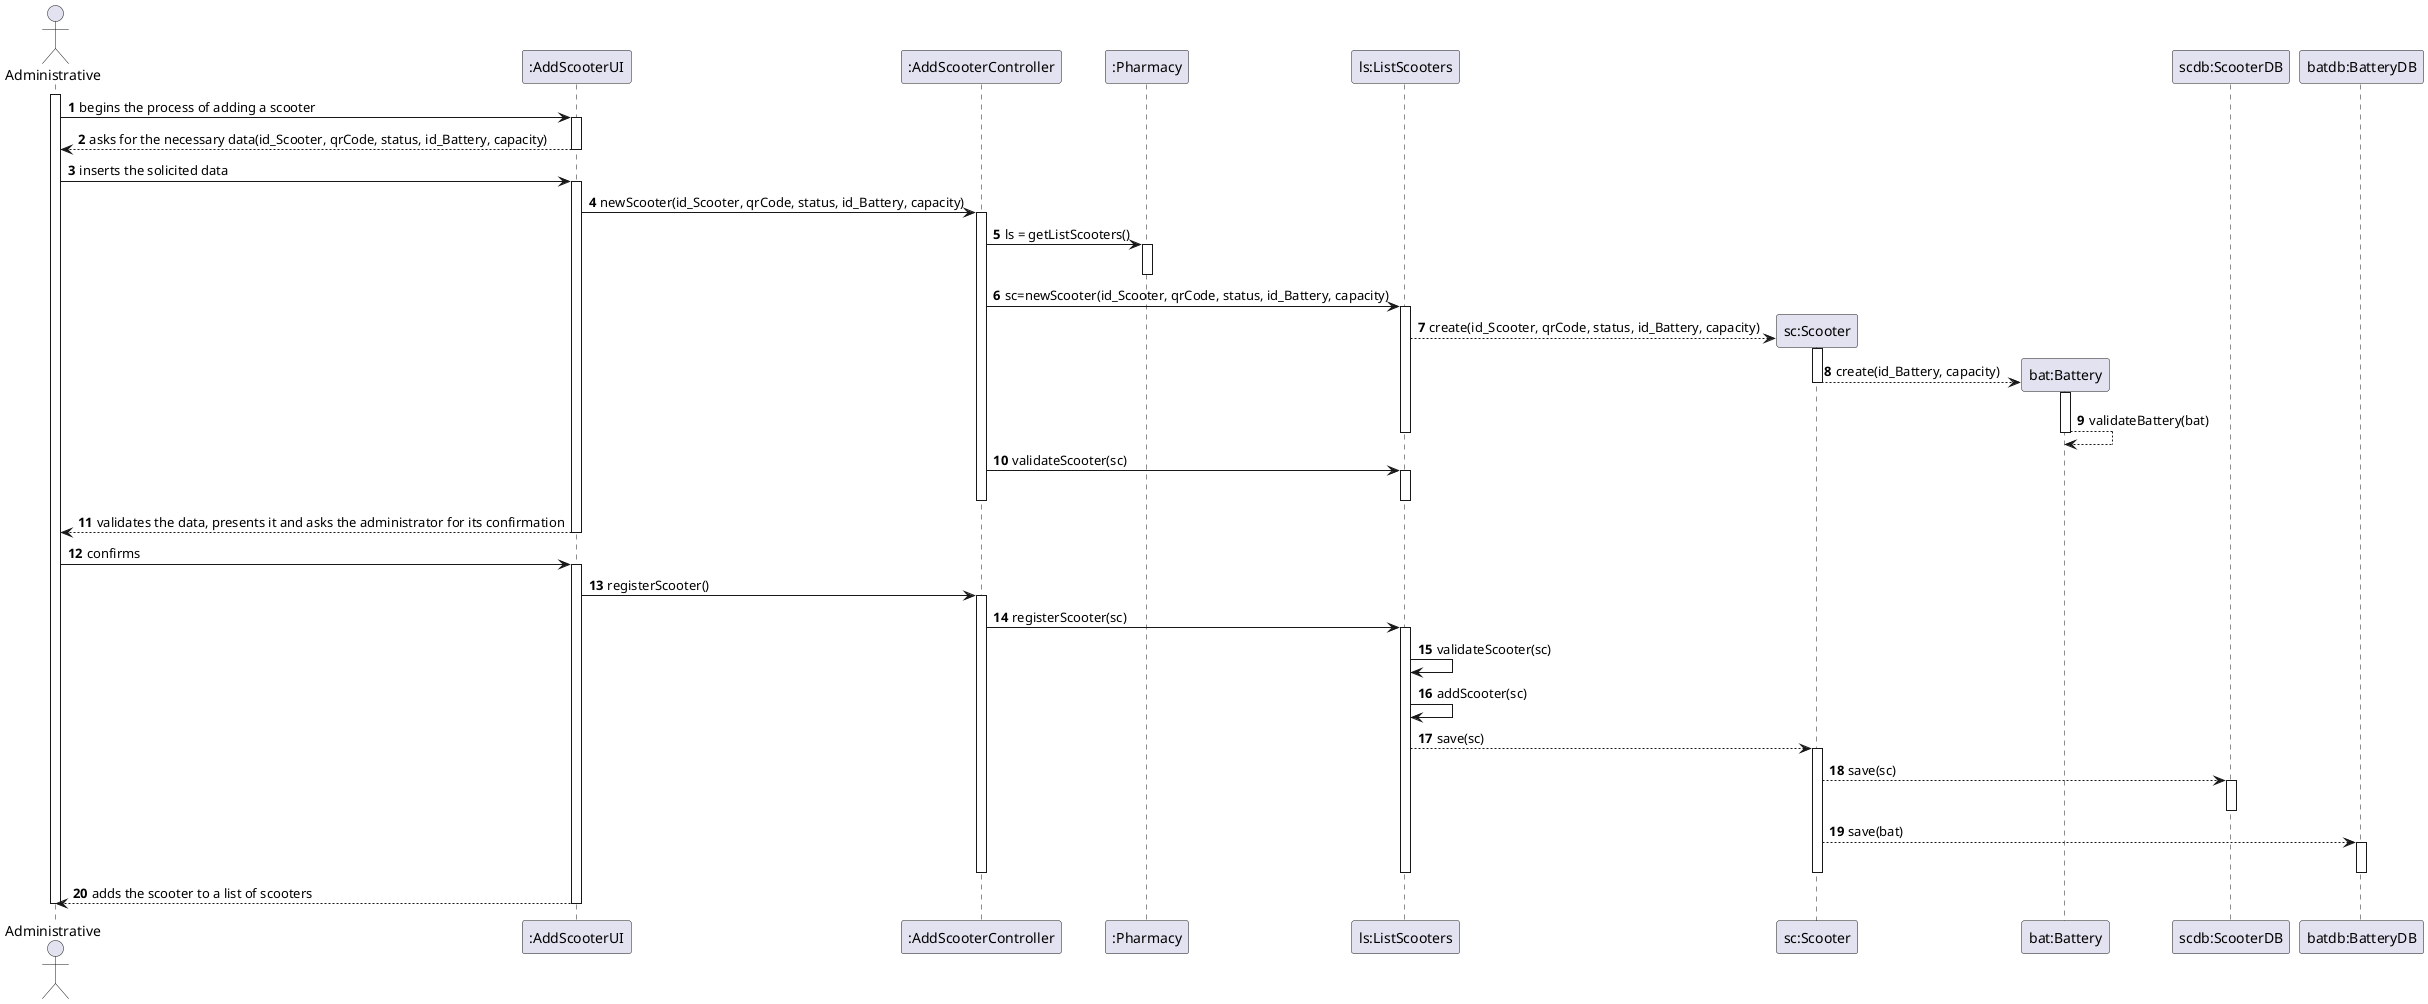 @startuml
autonumber
actor "Administrative" as ADM

participant ":AddScooterUI" as UI
participant ":AddScooterController" as CTRL
participant ":Pharmacy" as PHA
participant "ls:ListScooters" as LS
participant "sc:Scooter" as SC
participant "bat:Battery" as BAT
participant "scdb:ScooterDB" as SCDB
participant "batdb:BatteryDB" as BATDB

activate ADM
ADM -> UI : begins the process of adding a scooter
activate UI
UI --> ADM : asks for the necessary data(id_Scooter, qrCode, status, id_Battery, capacity)
deactivate UI

ADM -> UI : inserts the solicited data
activate UI
UI -> CTRL : newScooter(id_Scooter, qrCode, status, id_Battery, capacity)
activate CTRL
CTRL -> PHA: ls = getListScooters()
activate PHA
deactivate PHA
CTRL -> LS: sc=newScooter(id_Scooter, qrCode, status, id_Battery, capacity)
activate LS
LS --> SC ** : create(id_Scooter, qrCode, status, id_Battery, capacity)
activate SC
SC --> BAT ** : create(id_Battery, capacity)
deactivate SC
activate BAT
BAT --> BAT : validateBattery(bat)
deactivate BAT
deactivate LS


CTRL -> LS: validateScooter(sc)
activate LS
deactivate LS

deactivate CTRL
UI --> ADM : validates the data, presents it and asks the administrator for its confirmation
deactivate UI

ADM -> UI : confirms
activate UI

UI -> CTRL: registerScooter()
activate CTRL
CTRL ->LS: registerScooter(sc)
activate LS
LS -> LS: validateScooter(sc)
LS -> LS: addScooter(sc)
LS --> SC: save(sc)
activate SC
SC --> SCDB: save(sc)
activate SCDB
deactivate SCDB
SC --> BATDB : save(bat)
activate BATDB
deactivate BATDB
deactivate SC


deactivate LS
deactivate CTRL

UI --> ADM : adds the scooter to a list of scooters
deactivate UI

deactivate ADM
@enduml
